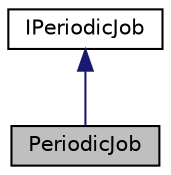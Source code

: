 digraph "PeriodicJob"
{
 // LATEX_PDF_SIZE
  edge [fontname="Helvetica",fontsize="10",labelfontname="Helvetica",labelfontsize="10"];
  node [fontname="Helvetica",fontsize="10",shape=record];
  Node1 [label="PeriodicJob",height=0.2,width=0.4,color="black", fillcolor="grey75", style="filled", fontcolor="black",tooltip="A thread-safe class which implements IPeriodicJob."];
  Node2 -> Node1 [dir="back",color="midnightblue",fontsize="10",style="solid",fontname="Helvetica"];
  Node2 [label="IPeriodicJob",height=0.2,width=0.4,color="black", fillcolor="white", style="filled",URL="$class_i_periodic_job.html",tooltip="interface class which represents a PeriodicJob which can be run or stopped."];
}
